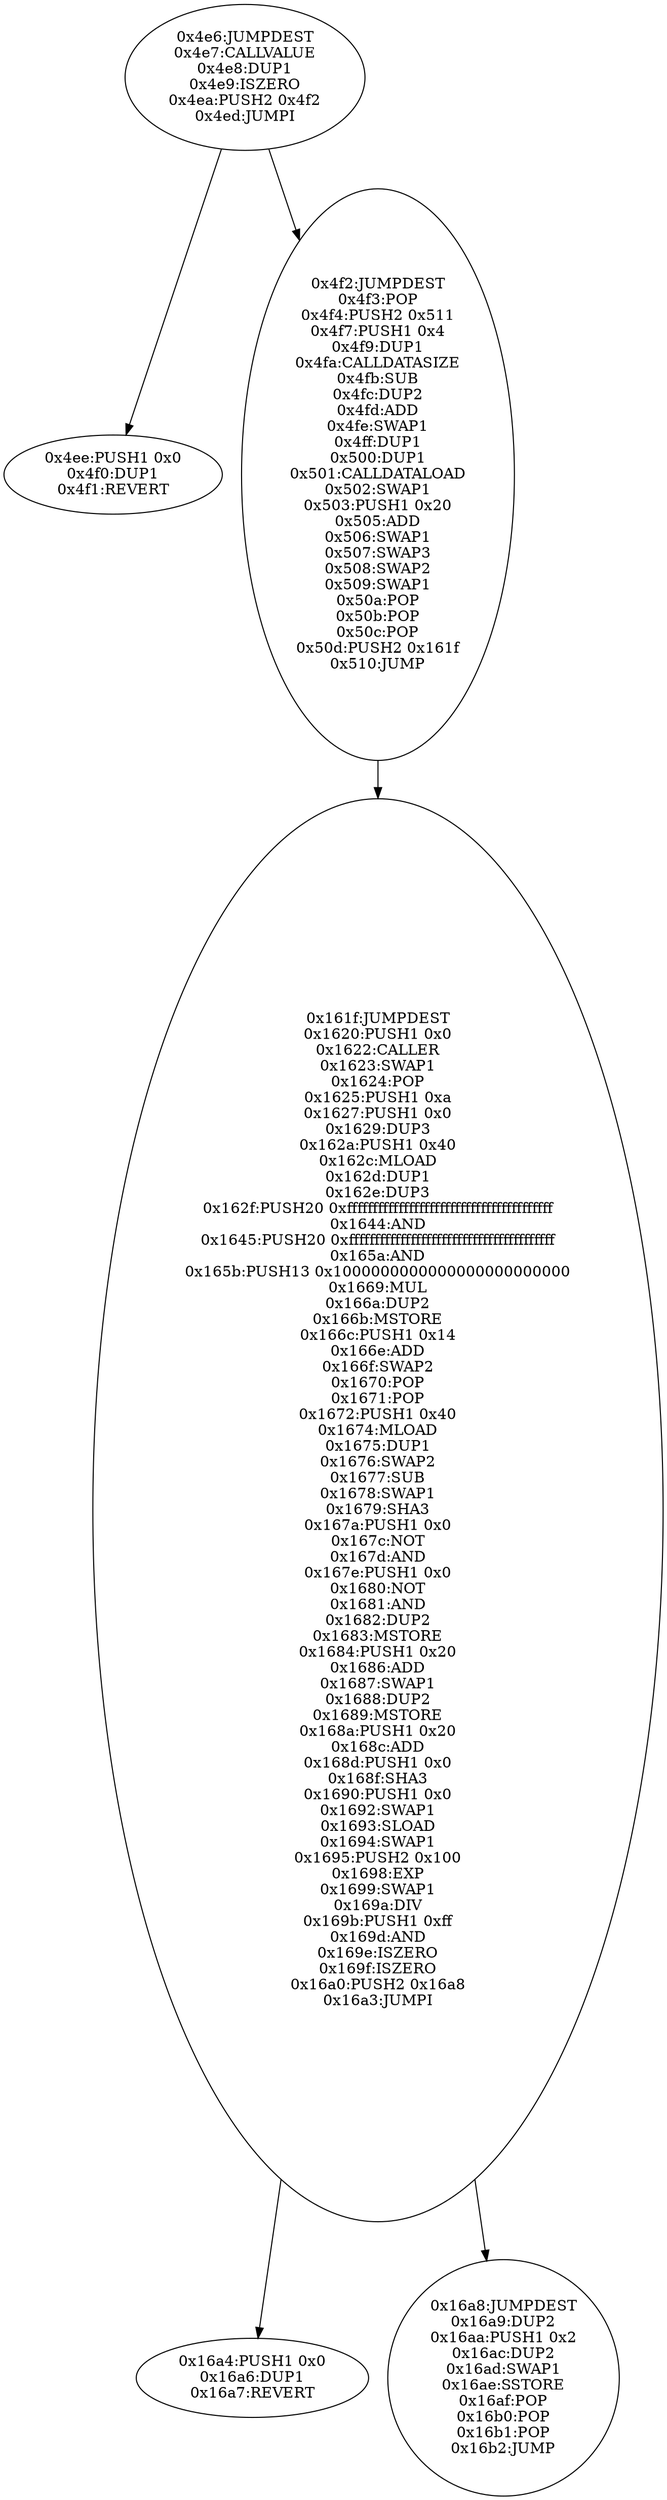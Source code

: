 digraph{
1254[label="0x4e6:JUMPDEST
0x4e7:CALLVALUE
0x4e8:DUP1
0x4e9:ISZERO
0x4ea:PUSH2 0x4f2
0x4ed:JUMPI"]
1254 -> 1262
1254 -> 1266
1262[label="0x4ee:PUSH1 0x0
0x4f0:DUP1
0x4f1:REVERT"]
1266[label="0x4f2:JUMPDEST
0x4f3:POP
0x4f4:PUSH2 0x511
0x4f7:PUSH1 0x4
0x4f9:DUP1
0x4fa:CALLDATASIZE
0x4fb:SUB
0x4fc:DUP2
0x4fd:ADD
0x4fe:SWAP1
0x4ff:DUP1
0x500:DUP1
0x501:CALLDATALOAD
0x502:SWAP1
0x503:PUSH1 0x20
0x505:ADD
0x506:SWAP1
0x507:SWAP3
0x508:SWAP2
0x509:SWAP1
0x50a:POP
0x50b:POP
0x50c:POP
0x50d:PUSH2 0x161f
0x510:JUMP"]
1266 -> 5663
5663[label="0x161f:JUMPDEST
0x1620:PUSH1 0x0
0x1622:CALLER
0x1623:SWAP1
0x1624:POP
0x1625:PUSH1 0xa
0x1627:PUSH1 0x0
0x1629:DUP3
0x162a:PUSH1 0x40
0x162c:MLOAD
0x162d:DUP1
0x162e:DUP3
0x162f:PUSH20 0xffffffffffffffffffffffffffffffffffffffff
0x1644:AND
0x1645:PUSH20 0xffffffffffffffffffffffffffffffffffffffff
0x165a:AND
0x165b:PUSH13 0x1000000000000000000000000
0x1669:MUL
0x166a:DUP2
0x166b:MSTORE
0x166c:PUSH1 0x14
0x166e:ADD
0x166f:SWAP2
0x1670:POP
0x1671:POP
0x1672:PUSH1 0x40
0x1674:MLOAD
0x1675:DUP1
0x1676:SWAP2
0x1677:SUB
0x1678:SWAP1
0x1679:SHA3
0x167a:PUSH1 0x0
0x167c:NOT
0x167d:AND
0x167e:PUSH1 0x0
0x1680:NOT
0x1681:AND
0x1682:DUP2
0x1683:MSTORE
0x1684:PUSH1 0x20
0x1686:ADD
0x1687:SWAP1
0x1688:DUP2
0x1689:MSTORE
0x168a:PUSH1 0x20
0x168c:ADD
0x168d:PUSH1 0x0
0x168f:SHA3
0x1690:PUSH1 0x0
0x1692:SWAP1
0x1693:SLOAD
0x1694:SWAP1
0x1695:PUSH2 0x100
0x1698:EXP
0x1699:SWAP1
0x169a:DIV
0x169b:PUSH1 0xff
0x169d:AND
0x169e:ISZERO
0x169f:ISZERO
0x16a0:PUSH2 0x16a8
0x16a3:JUMPI"]
5663 -> 5796
5663 -> 5800
5796[label="0x16a4:PUSH1 0x0
0x16a6:DUP1
0x16a7:REVERT"]
5800[label="0x16a8:JUMPDEST
0x16a9:DUP2
0x16aa:PUSH1 0x2
0x16ac:DUP2
0x16ad:SWAP1
0x16ae:SSTORE
0x16af:POP
0x16b0:POP
0x16b1:POP
0x16b2:JUMP"]

}